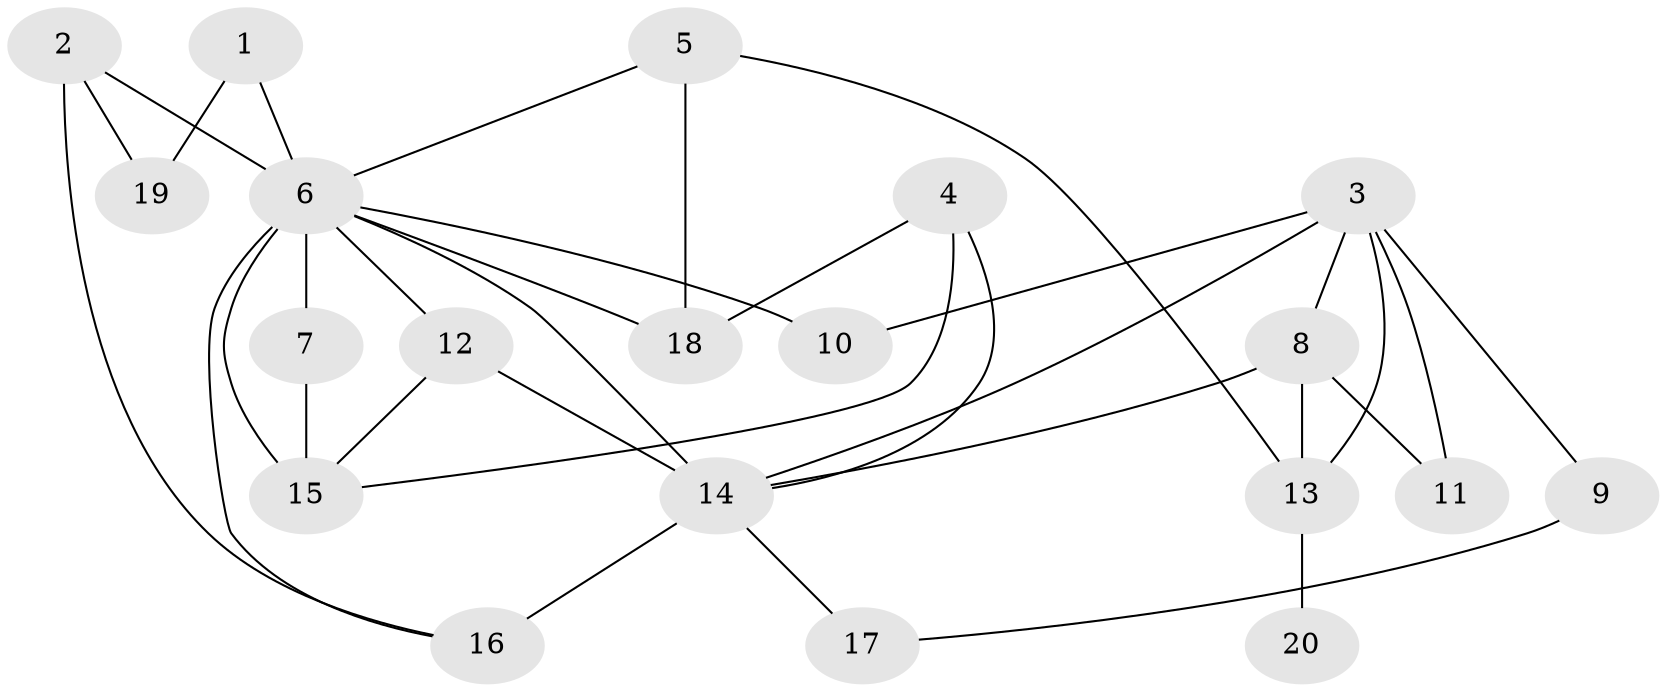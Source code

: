 // original degree distribution, {7: 0.015151515151515152, 3: 0.24242424242424243, 8: 0.015151515151515152, 4: 0.10606060606060606, 5: 0.045454545454545456, 6: 0.030303030303030304, 1: 0.18181818181818182, 2: 0.36363636363636365}
// Generated by graph-tools (version 1.1) at 2025/36/03/04/25 23:36:12]
// undirected, 20 vertices, 34 edges
graph export_dot {
  node [color=gray90,style=filled];
  1;
  2;
  3;
  4;
  5;
  6;
  7;
  8;
  9;
  10;
  11;
  12;
  13;
  14;
  15;
  16;
  17;
  18;
  19;
  20;
  1 -- 6 [weight=1.0];
  1 -- 19 [weight=1.0];
  2 -- 6 [weight=1.0];
  2 -- 16 [weight=2.0];
  2 -- 19 [weight=1.0];
  3 -- 8 [weight=1.0];
  3 -- 9 [weight=1.0];
  3 -- 10 [weight=1.0];
  3 -- 11 [weight=2.0];
  3 -- 13 [weight=1.0];
  3 -- 14 [weight=2.0];
  4 -- 14 [weight=1.0];
  4 -- 15 [weight=1.0];
  4 -- 18 [weight=1.0];
  5 -- 6 [weight=1.0];
  5 -- 13 [weight=1.0];
  5 -- 18 [weight=1.0];
  6 -- 7 [weight=2.0];
  6 -- 10 [weight=1.0];
  6 -- 12 [weight=1.0];
  6 -- 14 [weight=1.0];
  6 -- 15 [weight=1.0];
  6 -- 16 [weight=1.0];
  6 -- 18 [weight=1.0];
  7 -- 15 [weight=2.0];
  8 -- 11 [weight=1.0];
  8 -- 13 [weight=2.0];
  8 -- 14 [weight=1.0];
  9 -- 17 [weight=1.0];
  12 -- 14 [weight=1.0];
  12 -- 15 [weight=1.0];
  13 -- 20 [weight=1.0];
  14 -- 16 [weight=3.0];
  14 -- 17 [weight=1.0];
}
